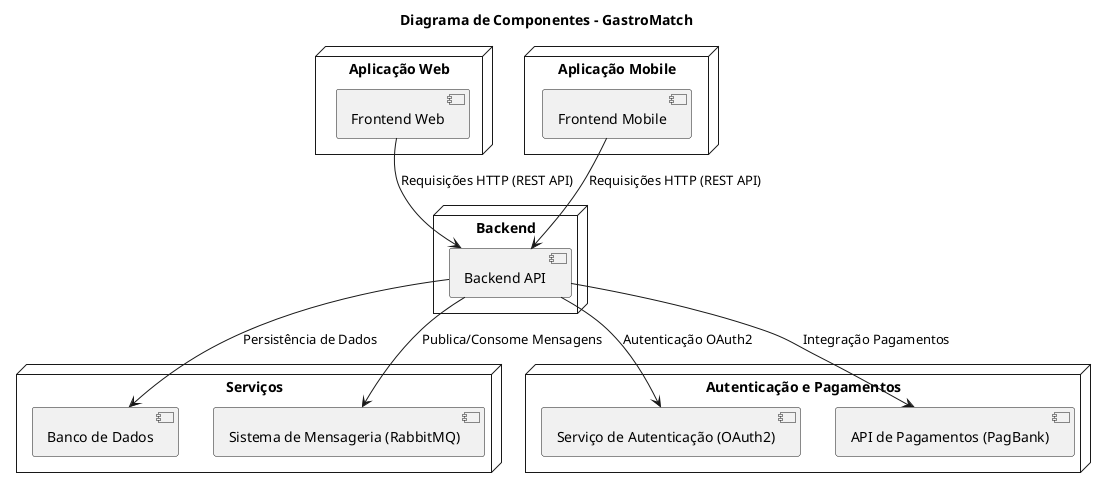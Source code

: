 @startuml

title Diagrama de Componentes - GastroMatch

' Definição dos componentes principais
node "Aplicação Web" {
    component "Frontend Web" as FW
}

node "Aplicação Mobile" {
    component "Frontend Mobile" as FM
}

node "Backend" {
    component "Backend API" as BAPI
}

node "Serviços" {
    component "Banco de Dados" as DB
    component "Sistema de Mensageria (RabbitMQ)" as MQ
}

node "Autenticação e Pagamentos" {
    component "Serviço de Autenticação (OAuth2)" as Auth
    component "API de Pagamentos (PagBank)" as Pagamento
}

' Definição das conexões
FW --> BAPI : "Requisições HTTP (REST API)"
FM --> BAPI : "Requisições HTTP (REST API)"
BAPI --> DB : "Persistência de Dados"
BAPI --> MQ : "Publica/Consome Mensagens"
BAPI --> Auth : "Autenticação OAuth2"
BAPI --> Pagamento : "Integração Pagamentos"

@enduml
